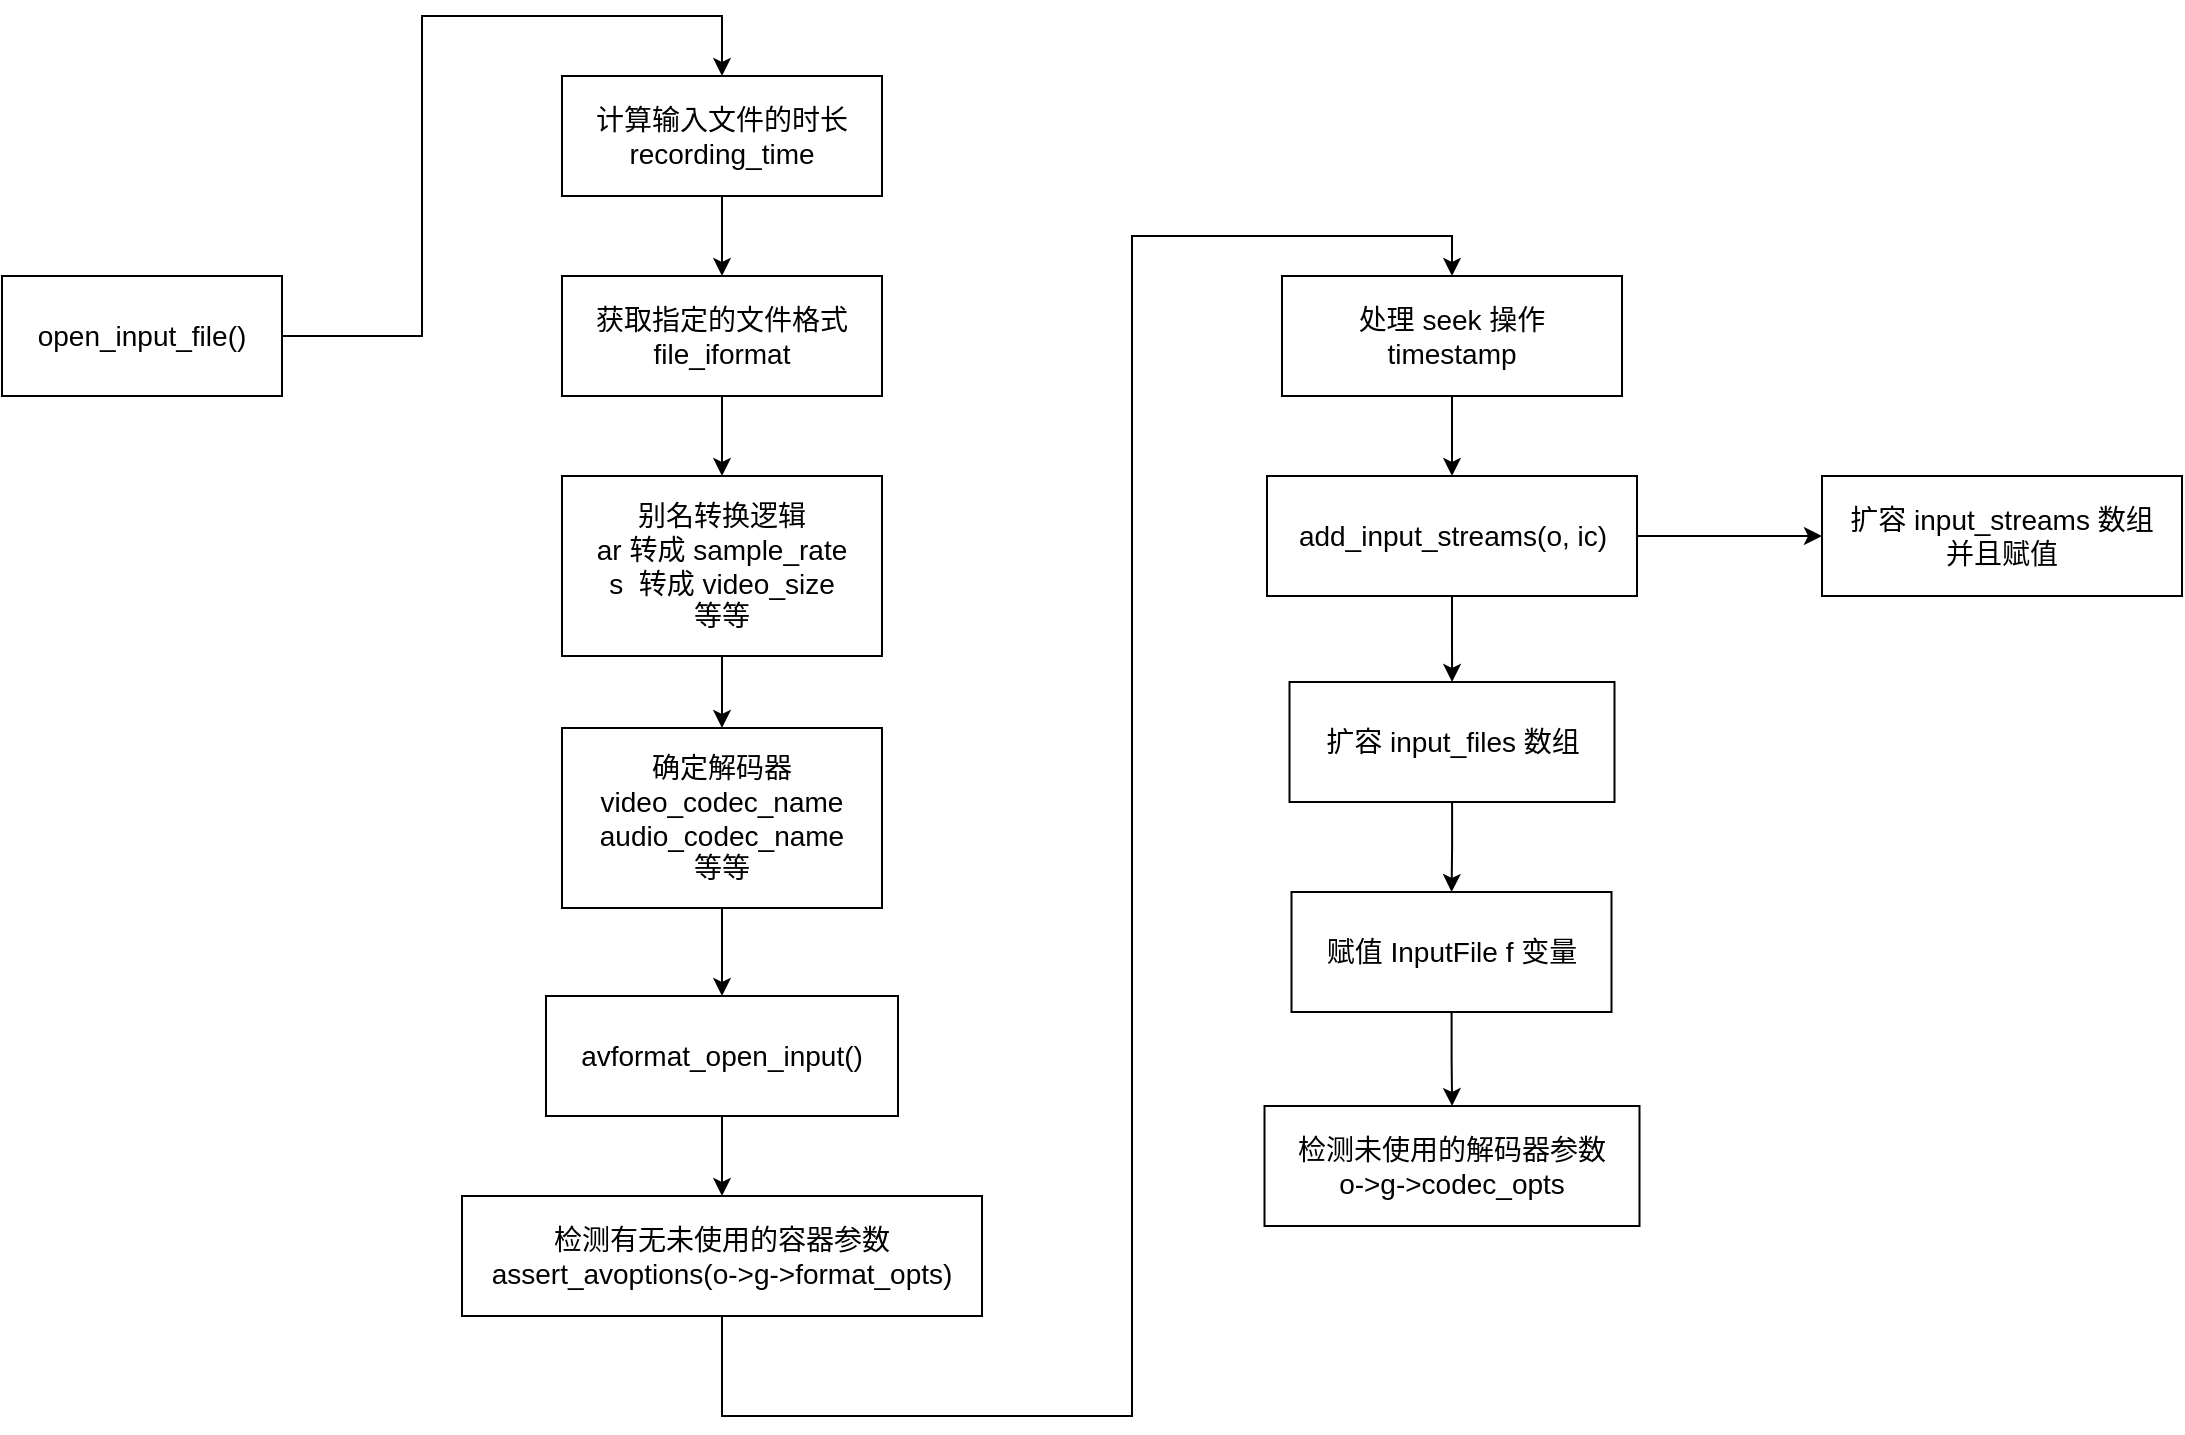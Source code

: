 <mxfile version="20.2.3" type="device"><diagram id="CCSkUD4YMc4SreTmyc2y" name="第 1 页"><mxGraphModel dx="1222" dy="865" grid="1" gridSize="10" guides="1" tooltips="1" connect="1" arrows="1" fold="1" page="1" pageScale="1" pageWidth="827" pageHeight="1169" math="0" shadow="0"><root><mxCell id="0"/><mxCell id="1" parent="0"/><mxCell id="fyDznYu2upmtHlqrGjxY-14" style="edgeStyle=orthogonalEdgeStyle;rounded=0;orthogonalLoop=1;jettySize=auto;html=1;entryX=0.5;entryY=0;entryDx=0;entryDy=0;fontSize=14;" parent="1" source="md7RBjFyD2T9hECYB-EM-1" target="fyDznYu2upmtHlqrGjxY-1" edge="1"><mxGeometry relative="1" as="geometry"><Array as="points"><mxPoint x="260" y="400"/><mxPoint x="260" y="240"/><mxPoint x="410" y="240"/></Array></mxGeometry></mxCell><mxCell id="md7RBjFyD2T9hECYB-EM-1" value="open_input_file()" style="rounded=0;whiteSpace=wrap;html=1;fontSize=14;" parent="1" vertex="1"><mxGeometry x="50" y="370" width="140" height="60" as="geometry"/></mxCell><mxCell id="fyDznYu2upmtHlqrGjxY-15" style="edgeStyle=orthogonalEdgeStyle;rounded=0;orthogonalLoop=1;jettySize=auto;html=1;fontSize=14;" parent="1" source="fyDznYu2upmtHlqrGjxY-1" target="fyDznYu2upmtHlqrGjxY-2" edge="1"><mxGeometry relative="1" as="geometry"/></mxCell><mxCell id="fyDznYu2upmtHlqrGjxY-1" value="计算输入文件的时长&lt;br style=&quot;font-size: 14px;&quot;&gt;recording_time" style="rounded=0;whiteSpace=wrap;html=1;fontSize=14;" parent="1" vertex="1"><mxGeometry x="330" y="270" width="160" height="60" as="geometry"/></mxCell><mxCell id="fyDznYu2upmtHlqrGjxY-16" style="edgeStyle=orthogonalEdgeStyle;rounded=0;orthogonalLoop=1;jettySize=auto;html=1;fontSize=14;" parent="1" source="fyDznYu2upmtHlqrGjxY-2" target="fyDznYu2upmtHlqrGjxY-3" edge="1"><mxGeometry relative="1" as="geometry"/></mxCell><mxCell id="fyDznYu2upmtHlqrGjxY-2" value="获取指定的文件格式&lt;br style=&quot;font-size: 14px;&quot;&gt;file_iformat" style="rounded=0;whiteSpace=wrap;html=1;fontSize=14;" parent="1" vertex="1"><mxGeometry x="330" y="370" width="160" height="60" as="geometry"/></mxCell><mxCell id="fyDznYu2upmtHlqrGjxY-17" style="edgeStyle=orthogonalEdgeStyle;rounded=0;orthogonalLoop=1;jettySize=auto;html=1;fontSize=14;" parent="1" source="fyDznYu2upmtHlqrGjxY-3" target="fyDznYu2upmtHlqrGjxY-4" edge="1"><mxGeometry relative="1" as="geometry"/></mxCell><mxCell id="fyDznYu2upmtHlqrGjxY-3" value="别名转换逻辑&lt;br style=&quot;font-size: 14px;&quot;&gt;ar 转成 sample_rate&lt;br style=&quot;font-size: 14px;&quot;&gt;s&amp;nbsp; 转成 video_size &lt;br style=&quot;font-size: 14px;&quot;&gt;等等" style="rounded=0;whiteSpace=wrap;html=1;fontSize=14;" parent="1" vertex="1"><mxGeometry x="330" y="470" width="160" height="90" as="geometry"/></mxCell><mxCell id="fyDznYu2upmtHlqrGjxY-18" style="edgeStyle=orthogonalEdgeStyle;rounded=0;orthogonalLoop=1;jettySize=auto;html=1;fontSize=14;" parent="1" source="fyDznYu2upmtHlqrGjxY-4" target="fyDznYu2upmtHlqrGjxY-5" edge="1"><mxGeometry relative="1" as="geometry"/></mxCell><mxCell id="fyDznYu2upmtHlqrGjxY-4" value="确定解码器&lt;br style=&quot;font-size: 14px;&quot;&gt;video_codec_name&lt;br style=&quot;font-size: 14px;&quot;&gt;audio_codec_name&lt;br style=&quot;font-size: 14px;&quot;&gt;等等" style="rounded=0;whiteSpace=wrap;html=1;fontSize=14;" parent="1" vertex="1"><mxGeometry x="330" y="596" width="160" height="90" as="geometry"/></mxCell><mxCell id="fyDznYu2upmtHlqrGjxY-19" style="edgeStyle=orthogonalEdgeStyle;rounded=0;orthogonalLoop=1;jettySize=auto;html=1;fontSize=14;" parent="1" source="fyDznYu2upmtHlqrGjxY-5" target="fyDznYu2upmtHlqrGjxY-6" edge="1"><mxGeometry relative="1" as="geometry"/></mxCell><mxCell id="fyDznYu2upmtHlqrGjxY-5" value="avformat_open_input()" style="rounded=0;whiteSpace=wrap;html=1;fontSize=14;" parent="1" vertex="1"><mxGeometry x="322" y="730" width="176" height="60" as="geometry"/></mxCell><mxCell id="fyDznYu2upmtHlqrGjxY-20" style="edgeStyle=orthogonalEdgeStyle;rounded=0;orthogonalLoop=1;jettySize=auto;html=1;entryX=0.5;entryY=0;entryDx=0;entryDy=0;fontSize=14;" parent="1" source="fyDznYu2upmtHlqrGjxY-6" target="fyDznYu2upmtHlqrGjxY-7" edge="1"><mxGeometry relative="1" as="geometry"><Array as="points"><mxPoint x="410" y="940"/><mxPoint x="615" y="940"/><mxPoint x="615" y="350"/><mxPoint x="775" y="350"/></Array></mxGeometry></mxCell><mxCell id="fyDznYu2upmtHlqrGjxY-6" value="检测有无未使用的容器参数&lt;br style=&quot;font-size: 14px;&quot;&gt;assert_avoptions(o-&amp;gt;g-&amp;gt;format_opts)" style="rounded=0;whiteSpace=wrap;html=1;fontSize=14;" parent="1" vertex="1"><mxGeometry x="280" y="830" width="260" height="60" as="geometry"/></mxCell><mxCell id="fyDznYu2upmtHlqrGjxY-21" style="edgeStyle=orthogonalEdgeStyle;rounded=0;orthogonalLoop=1;jettySize=auto;html=1;fontSize=14;" parent="1" source="fyDznYu2upmtHlqrGjxY-7" target="fyDznYu2upmtHlqrGjxY-8" edge="1"><mxGeometry relative="1" as="geometry"/></mxCell><mxCell id="fyDznYu2upmtHlqrGjxY-7" value="处理 seek 操作&lt;br style=&quot;font-size: 14px;&quot;&gt;timestamp" style="rounded=0;whiteSpace=wrap;html=1;fontSize=14;" parent="1" vertex="1"><mxGeometry x="690" y="370" width="170" height="60" as="geometry"/></mxCell><mxCell id="fyDznYu2upmtHlqrGjxY-22" style="edgeStyle=orthogonalEdgeStyle;rounded=0;orthogonalLoop=1;jettySize=auto;html=1;fontSize=14;" parent="1" source="fyDznYu2upmtHlqrGjxY-8" target="fyDznYu2upmtHlqrGjxY-9" edge="1"><mxGeometry relative="1" as="geometry"/></mxCell><mxCell id="fyDznYu2upmtHlqrGjxY-25" style="edgeStyle=orthogonalEdgeStyle;rounded=0;orthogonalLoop=1;jettySize=auto;html=1;fontSize=14;" parent="1" source="fyDznYu2upmtHlqrGjxY-8" target="fyDznYu2upmtHlqrGjxY-13" edge="1"><mxGeometry relative="1" as="geometry"/></mxCell><mxCell id="fyDznYu2upmtHlqrGjxY-8" value="add_input_streams(o, ic)" style="rounded=0;whiteSpace=wrap;html=1;fontSize=14;" parent="1" vertex="1"><mxGeometry x="682.5" y="470" width="185" height="60" as="geometry"/></mxCell><mxCell id="fyDznYu2upmtHlqrGjxY-23" style="edgeStyle=orthogonalEdgeStyle;rounded=0;orthogonalLoop=1;jettySize=auto;html=1;fontSize=14;" parent="1" source="fyDznYu2upmtHlqrGjxY-9" target="fyDznYu2upmtHlqrGjxY-11" edge="1"><mxGeometry relative="1" as="geometry"/></mxCell><mxCell id="fyDznYu2upmtHlqrGjxY-9" value="扩容 input_files 数组" style="rounded=0;whiteSpace=wrap;html=1;fontSize=14;" parent="1" vertex="1"><mxGeometry x="693.75" y="573" width="162.5" height="60" as="geometry"/></mxCell><mxCell id="fyDznYu2upmtHlqrGjxY-24" style="edgeStyle=orthogonalEdgeStyle;rounded=0;orthogonalLoop=1;jettySize=auto;html=1;fontSize=14;" parent="1" source="fyDznYu2upmtHlqrGjxY-11" target="fyDznYu2upmtHlqrGjxY-12" edge="1"><mxGeometry relative="1" as="geometry"/></mxCell><mxCell id="fyDznYu2upmtHlqrGjxY-11" value="赋值&amp;nbsp;InputFile f 变量" style="rounded=0;whiteSpace=wrap;html=1;fontSize=14;" parent="1" vertex="1"><mxGeometry x="694.75" y="678" width="160" height="60" as="geometry"/></mxCell><mxCell id="fyDznYu2upmtHlqrGjxY-12" value="检测未使用的解码器参数&lt;br style=&quot;font-size: 14px;&quot;&gt;o-&amp;gt;g-&amp;gt;codec_opts" style="rounded=0;whiteSpace=wrap;html=1;fontSize=14;" parent="1" vertex="1"><mxGeometry x="681.25" y="785" width="187.5" height="60" as="geometry"/></mxCell><mxCell id="fyDznYu2upmtHlqrGjxY-13" value="扩容&amp;nbsp;input_streams 数组&lt;br style=&quot;font-size: 14px;&quot;&gt;并且赋值" style="rounded=0;whiteSpace=wrap;html=1;fontSize=14;" parent="1" vertex="1"><mxGeometry x="960" y="470" width="180" height="60" as="geometry"/></mxCell></root></mxGraphModel></diagram></mxfile>